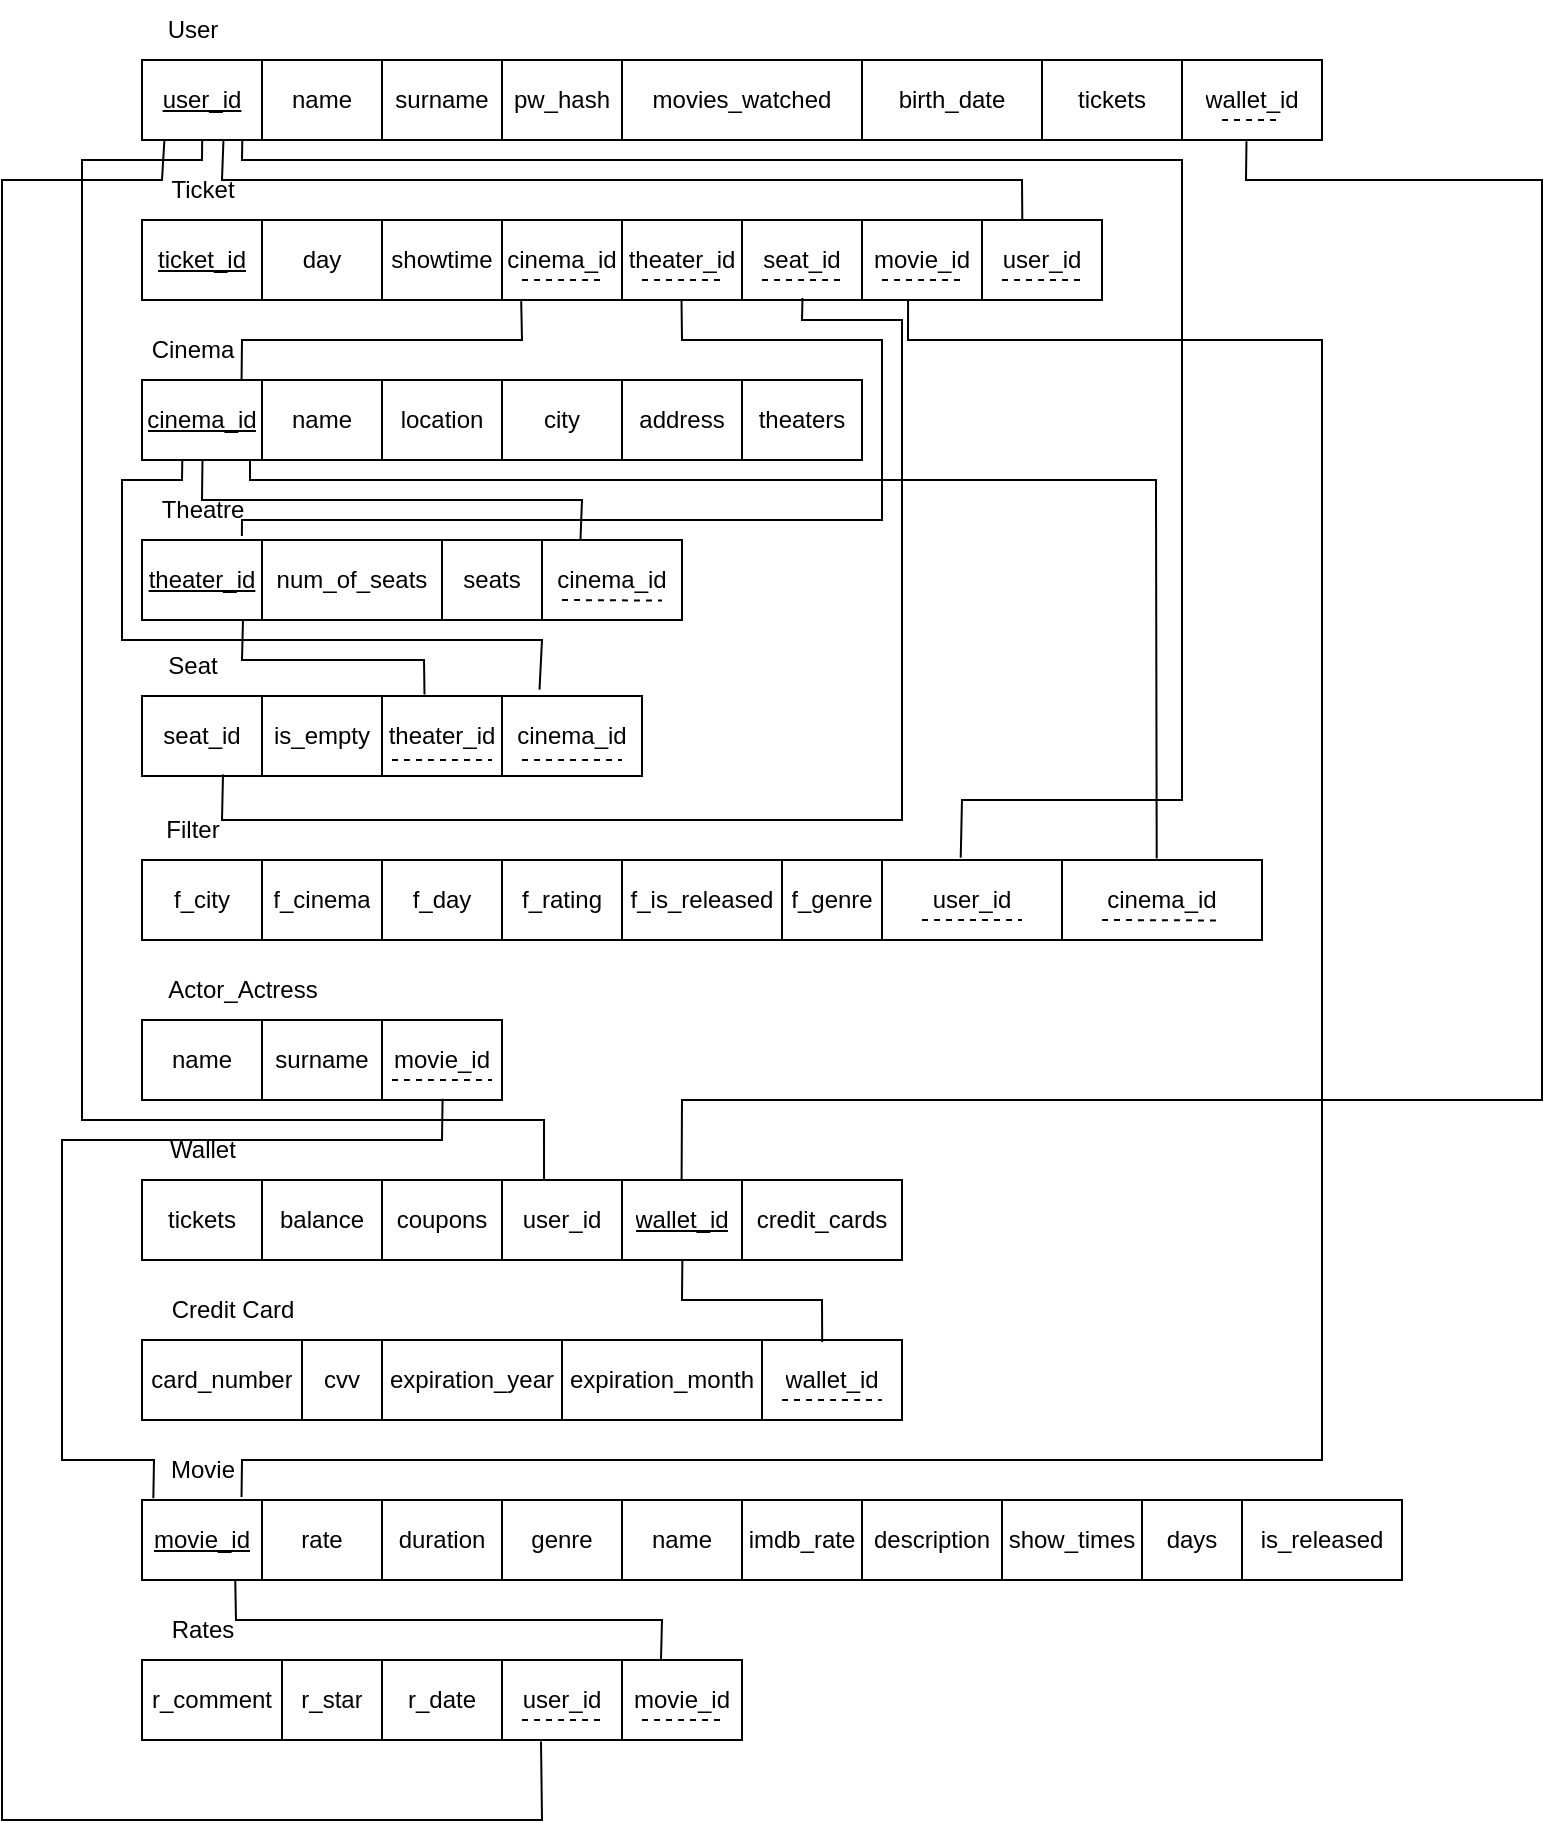 <mxfile version="24.5.1" type="device">
  <diagram id="6U7p5b831gvrruODpkpN" name="Page-1">
    <mxGraphModel dx="395" dy="712" grid="1" gridSize="10" guides="1" tooltips="1" connect="1" arrows="1" fold="1" page="0" pageScale="1" pageWidth="850" pageHeight="1100" math="0" shadow="0">
      <root>
        <mxCell id="0" />
        <mxCell id="1" parent="0" />
        <mxCell id="O5yxbaJrEStq2CBvZx3k-222" value="" style="shape=table;startSize=0;container=1;collapsible=0;childLayout=tableLayout;" parent="1" vertex="1">
          <mxGeometry x="960" y="80" width="590" height="40" as="geometry" />
        </mxCell>
        <mxCell id="O5yxbaJrEStq2CBvZx3k-223" value="" style="shape=tableRow;horizontal=0;startSize=0;swimlaneHead=0;swimlaneBody=0;strokeColor=inherit;top=0;left=0;bottom=0;right=0;collapsible=0;dropTarget=0;fillColor=none;points=[[0,0.5],[1,0.5]];portConstraint=eastwest;" parent="O5yxbaJrEStq2CBvZx3k-222" vertex="1">
          <mxGeometry width="590" height="40" as="geometry" />
        </mxCell>
        <mxCell id="O5yxbaJrEStq2CBvZx3k-224" value="&lt;u&gt;user_id&lt;/u&gt;" style="shape=partialRectangle;html=1;whiteSpace=wrap;connectable=0;strokeColor=inherit;overflow=hidden;fillColor=none;top=0;left=0;bottom=0;right=0;pointerEvents=1;" parent="O5yxbaJrEStq2CBvZx3k-223" vertex="1">
          <mxGeometry width="60" height="40" as="geometry">
            <mxRectangle width="60" height="40" as="alternateBounds" />
          </mxGeometry>
        </mxCell>
        <mxCell id="O5yxbaJrEStq2CBvZx3k-225" value="name" style="shape=partialRectangle;html=1;whiteSpace=wrap;connectable=0;strokeColor=inherit;overflow=hidden;fillColor=none;top=0;left=0;bottom=0;right=0;pointerEvents=1;" parent="O5yxbaJrEStq2CBvZx3k-223" vertex="1">
          <mxGeometry x="60" width="60" height="40" as="geometry">
            <mxRectangle width="60" height="40" as="alternateBounds" />
          </mxGeometry>
        </mxCell>
        <mxCell id="O5yxbaJrEStq2CBvZx3k-226" value="surname" style="shape=partialRectangle;html=1;whiteSpace=wrap;connectable=0;strokeColor=inherit;overflow=hidden;fillColor=none;top=0;left=0;bottom=0;right=0;pointerEvents=1;" parent="O5yxbaJrEStq2CBvZx3k-223" vertex="1">
          <mxGeometry x="120" width="60" height="40" as="geometry">
            <mxRectangle width="60" height="40" as="alternateBounds" />
          </mxGeometry>
        </mxCell>
        <mxCell id="O5yxbaJrEStq2CBvZx3k-227" value="pw_hash" style="shape=partialRectangle;html=1;whiteSpace=wrap;connectable=0;strokeColor=inherit;overflow=hidden;fillColor=none;top=0;left=0;bottom=0;right=0;pointerEvents=1;" parent="O5yxbaJrEStq2CBvZx3k-223" vertex="1">
          <mxGeometry x="180" width="60" height="40" as="geometry">
            <mxRectangle width="60" height="40" as="alternateBounds" />
          </mxGeometry>
        </mxCell>
        <mxCell id="O5yxbaJrEStq2CBvZx3k-228" value="movies_watched" style="shape=partialRectangle;html=1;whiteSpace=wrap;connectable=0;strokeColor=inherit;overflow=hidden;fillColor=none;top=0;left=0;bottom=0;right=0;pointerEvents=1;" parent="O5yxbaJrEStq2CBvZx3k-223" vertex="1">
          <mxGeometry x="240" width="120" height="40" as="geometry">
            <mxRectangle width="120" height="40" as="alternateBounds" />
          </mxGeometry>
        </mxCell>
        <mxCell id="O5yxbaJrEStq2CBvZx3k-229" value="birth_date" style="shape=partialRectangle;html=1;whiteSpace=wrap;connectable=0;strokeColor=inherit;overflow=hidden;fillColor=none;top=0;left=0;bottom=0;right=0;pointerEvents=1;" parent="O5yxbaJrEStq2CBvZx3k-223" vertex="1">
          <mxGeometry x="360" width="90" height="40" as="geometry">
            <mxRectangle width="90" height="40" as="alternateBounds" />
          </mxGeometry>
        </mxCell>
        <mxCell id="O5yxbaJrEStq2CBvZx3k-230" value="tickets" style="shape=partialRectangle;html=1;whiteSpace=wrap;connectable=0;strokeColor=inherit;overflow=hidden;fillColor=none;top=0;left=0;bottom=0;right=0;pointerEvents=1;" parent="O5yxbaJrEStq2CBvZx3k-223" vertex="1">
          <mxGeometry x="450" width="70" height="40" as="geometry">
            <mxRectangle width="70" height="40" as="alternateBounds" />
          </mxGeometry>
        </mxCell>
        <mxCell id="O5yxbaJrEStq2CBvZx3k-334" value="wallet_id" style="shape=partialRectangle;html=1;whiteSpace=wrap;connectable=0;strokeColor=inherit;overflow=hidden;fillColor=none;top=0;left=0;bottom=0;right=0;pointerEvents=1;" parent="O5yxbaJrEStq2CBvZx3k-223" vertex="1">
          <mxGeometry x="520" width="70" height="40" as="geometry">
            <mxRectangle width="70" height="40" as="alternateBounds" />
          </mxGeometry>
        </mxCell>
        <mxCell id="O5yxbaJrEStq2CBvZx3k-233" value="User" style="text;html=1;align=center;verticalAlign=middle;resizable=0;points=[];autosize=1;strokeColor=none;fillColor=none;" parent="1" vertex="1">
          <mxGeometry x="960" y="50" width="50" height="30" as="geometry" />
        </mxCell>
        <mxCell id="O5yxbaJrEStq2CBvZx3k-234" value="" style="shape=table;startSize=0;container=1;collapsible=0;childLayout=tableLayout;" parent="1" vertex="1">
          <mxGeometry x="960" y="160" width="480" height="40" as="geometry" />
        </mxCell>
        <mxCell id="O5yxbaJrEStq2CBvZx3k-235" value="" style="shape=tableRow;horizontal=0;startSize=0;swimlaneHead=0;swimlaneBody=0;strokeColor=inherit;top=0;left=0;bottom=0;right=0;collapsible=0;dropTarget=0;fillColor=none;points=[[0,0.5],[1,0.5]];portConstraint=eastwest;" parent="O5yxbaJrEStq2CBvZx3k-234" vertex="1">
          <mxGeometry width="480" height="40" as="geometry" />
        </mxCell>
        <mxCell id="O5yxbaJrEStq2CBvZx3k-236" value="&lt;u&gt;ticket_id&lt;/u&gt;" style="shape=partialRectangle;html=1;whiteSpace=wrap;connectable=0;strokeColor=inherit;overflow=hidden;fillColor=none;top=0;left=0;bottom=0;right=0;pointerEvents=1;" parent="O5yxbaJrEStq2CBvZx3k-235" vertex="1">
          <mxGeometry width="60" height="40" as="geometry">
            <mxRectangle width="60" height="40" as="alternateBounds" />
          </mxGeometry>
        </mxCell>
        <mxCell id="O5yxbaJrEStq2CBvZx3k-237" value="day" style="shape=partialRectangle;html=1;whiteSpace=wrap;connectable=0;strokeColor=inherit;overflow=hidden;fillColor=none;top=0;left=0;bottom=0;right=0;pointerEvents=1;" parent="O5yxbaJrEStq2CBvZx3k-235" vertex="1">
          <mxGeometry x="60" width="60" height="40" as="geometry">
            <mxRectangle width="60" height="40" as="alternateBounds" />
          </mxGeometry>
        </mxCell>
        <mxCell id="O5yxbaJrEStq2CBvZx3k-238" value="showtime" style="shape=partialRectangle;html=1;whiteSpace=wrap;connectable=0;strokeColor=inherit;overflow=hidden;fillColor=none;top=0;left=0;bottom=0;right=0;pointerEvents=1;" parent="O5yxbaJrEStq2CBvZx3k-235" vertex="1">
          <mxGeometry x="120" width="60" height="40" as="geometry">
            <mxRectangle width="60" height="40" as="alternateBounds" />
          </mxGeometry>
        </mxCell>
        <mxCell id="O5yxbaJrEStq2CBvZx3k-239" value="cinema_id" style="shape=partialRectangle;html=1;whiteSpace=wrap;connectable=0;strokeColor=inherit;overflow=hidden;fillColor=none;top=0;left=0;bottom=0;right=0;pointerEvents=1;" parent="O5yxbaJrEStq2CBvZx3k-235" vertex="1">
          <mxGeometry x="180" width="60" height="40" as="geometry">
            <mxRectangle width="60" height="40" as="alternateBounds" />
          </mxGeometry>
        </mxCell>
        <mxCell id="O5yxbaJrEStq2CBvZx3k-243" value="theater_id" style="shape=partialRectangle;html=1;whiteSpace=wrap;connectable=0;strokeColor=inherit;overflow=hidden;fillColor=none;top=0;left=0;bottom=0;right=0;pointerEvents=1;" parent="O5yxbaJrEStq2CBvZx3k-235" vertex="1">
          <mxGeometry x="240" width="60" height="40" as="geometry">
            <mxRectangle width="60" height="40" as="alternateBounds" />
          </mxGeometry>
        </mxCell>
        <mxCell id="O5yxbaJrEStq2CBvZx3k-240" value="seat_id" style="shape=partialRectangle;html=1;whiteSpace=wrap;connectable=0;strokeColor=inherit;overflow=hidden;fillColor=none;top=0;left=0;bottom=0;right=0;pointerEvents=1;" parent="O5yxbaJrEStq2CBvZx3k-235" vertex="1">
          <mxGeometry x="300" width="60" height="40" as="geometry">
            <mxRectangle width="60" height="40" as="alternateBounds" />
          </mxGeometry>
        </mxCell>
        <mxCell id="O5yxbaJrEStq2CBvZx3k-241" value="movie_id" style="shape=partialRectangle;html=1;whiteSpace=wrap;connectable=0;strokeColor=inherit;overflow=hidden;fillColor=none;top=0;left=0;bottom=0;right=0;pointerEvents=1;" parent="O5yxbaJrEStq2CBvZx3k-235" vertex="1">
          <mxGeometry x="360" width="60" height="40" as="geometry">
            <mxRectangle width="60" height="40" as="alternateBounds" />
          </mxGeometry>
        </mxCell>
        <mxCell id="O5yxbaJrEStq2CBvZx3k-361" value="user_id" style="shape=partialRectangle;html=1;whiteSpace=wrap;connectable=0;strokeColor=inherit;overflow=hidden;fillColor=none;top=0;left=0;bottom=0;right=0;pointerEvents=1;" parent="O5yxbaJrEStq2CBvZx3k-235" vertex="1">
          <mxGeometry x="420" width="60" height="40" as="geometry">
            <mxRectangle width="60" height="40" as="alternateBounds" />
          </mxGeometry>
        </mxCell>
        <mxCell id="O5yxbaJrEStq2CBvZx3k-242" value="Ticket" style="text;html=1;align=center;verticalAlign=middle;resizable=0;points=[];autosize=1;strokeColor=none;fillColor=none;" parent="1" vertex="1">
          <mxGeometry x="960" y="130" width="60" height="30" as="geometry" />
        </mxCell>
        <mxCell id="O5yxbaJrEStq2CBvZx3k-244" value="" style="shape=table;startSize=0;container=1;collapsible=0;childLayout=tableLayout;" parent="1" vertex="1">
          <mxGeometry x="960" y="240" width="360" height="40" as="geometry" />
        </mxCell>
        <mxCell id="O5yxbaJrEStq2CBvZx3k-245" value="" style="shape=tableRow;horizontal=0;startSize=0;swimlaneHead=0;swimlaneBody=0;strokeColor=inherit;top=0;left=0;bottom=0;right=0;collapsible=0;dropTarget=0;fillColor=none;points=[[0,0.5],[1,0.5]];portConstraint=eastwest;" parent="O5yxbaJrEStq2CBvZx3k-244" vertex="1">
          <mxGeometry width="360" height="40" as="geometry" />
        </mxCell>
        <mxCell id="O5yxbaJrEStq2CBvZx3k-246" value="&lt;u&gt;cinema_id&lt;/u&gt;" style="shape=partialRectangle;html=1;whiteSpace=wrap;connectable=0;strokeColor=inherit;overflow=hidden;fillColor=none;top=0;left=0;bottom=0;right=0;pointerEvents=1;" parent="O5yxbaJrEStq2CBvZx3k-245" vertex="1">
          <mxGeometry width="60" height="40" as="geometry">
            <mxRectangle width="60" height="40" as="alternateBounds" />
          </mxGeometry>
        </mxCell>
        <mxCell id="O5yxbaJrEStq2CBvZx3k-247" value="name" style="shape=partialRectangle;html=1;whiteSpace=wrap;connectable=0;strokeColor=inherit;overflow=hidden;fillColor=none;top=0;left=0;bottom=0;right=0;pointerEvents=1;" parent="O5yxbaJrEStq2CBvZx3k-245" vertex="1">
          <mxGeometry x="60" width="60" height="40" as="geometry">
            <mxRectangle width="60" height="40" as="alternateBounds" />
          </mxGeometry>
        </mxCell>
        <mxCell id="O5yxbaJrEStq2CBvZx3k-248" value="location" style="shape=partialRectangle;html=1;whiteSpace=wrap;connectable=0;strokeColor=inherit;overflow=hidden;fillColor=none;top=0;left=0;bottom=0;right=0;pointerEvents=1;" parent="O5yxbaJrEStq2CBvZx3k-245" vertex="1">
          <mxGeometry x="120" width="60" height="40" as="geometry">
            <mxRectangle width="60" height="40" as="alternateBounds" />
          </mxGeometry>
        </mxCell>
        <mxCell id="O5yxbaJrEStq2CBvZx3k-249" value="city" style="shape=partialRectangle;html=1;whiteSpace=wrap;connectable=0;strokeColor=inherit;overflow=hidden;fillColor=none;top=0;left=0;bottom=0;right=0;pointerEvents=1;" parent="O5yxbaJrEStq2CBvZx3k-245" vertex="1">
          <mxGeometry x="180" width="60" height="40" as="geometry">
            <mxRectangle width="60" height="40" as="alternateBounds" />
          </mxGeometry>
        </mxCell>
        <mxCell id="O5yxbaJrEStq2CBvZx3k-250" value="address" style="shape=partialRectangle;html=1;whiteSpace=wrap;connectable=0;strokeColor=inherit;overflow=hidden;fillColor=none;top=0;left=0;bottom=0;right=0;pointerEvents=1;" parent="O5yxbaJrEStq2CBvZx3k-245" vertex="1">
          <mxGeometry x="240" width="60" height="40" as="geometry">
            <mxRectangle width="60" height="40" as="alternateBounds" />
          </mxGeometry>
        </mxCell>
        <mxCell id="O5yxbaJrEStq2CBvZx3k-251" value="theaters" style="shape=partialRectangle;html=1;whiteSpace=wrap;connectable=0;strokeColor=inherit;overflow=hidden;fillColor=none;top=0;left=0;bottom=0;right=0;pointerEvents=1;" parent="O5yxbaJrEStq2CBvZx3k-245" vertex="1">
          <mxGeometry x="300" width="60" height="40" as="geometry">
            <mxRectangle width="60" height="40" as="alternateBounds" />
          </mxGeometry>
        </mxCell>
        <mxCell id="O5yxbaJrEStq2CBvZx3k-252" value="Cinema" style="text;html=1;align=center;verticalAlign=middle;resizable=0;points=[];autosize=1;strokeColor=none;fillColor=none;" parent="1" vertex="1">
          <mxGeometry x="955" y="210" width="60" height="30" as="geometry" />
        </mxCell>
        <mxCell id="O5yxbaJrEStq2CBvZx3k-253" value="Theatre" style="text;html=1;align=center;verticalAlign=middle;resizable=0;points=[];autosize=1;strokeColor=none;fillColor=none;" parent="1" vertex="1">
          <mxGeometry x="960" y="290" width="60" height="30" as="geometry" />
        </mxCell>
        <mxCell id="O5yxbaJrEStq2CBvZx3k-254" value="" style="shape=table;startSize=0;container=1;collapsible=0;childLayout=tableLayout;" parent="1" vertex="1">
          <mxGeometry x="960" y="320" width="270" height="40" as="geometry" />
        </mxCell>
        <mxCell id="O5yxbaJrEStq2CBvZx3k-255" value="" style="shape=tableRow;horizontal=0;startSize=0;swimlaneHead=0;swimlaneBody=0;strokeColor=inherit;top=0;left=0;bottom=0;right=0;collapsible=0;dropTarget=0;fillColor=none;points=[[0,0.5],[1,0.5]];portConstraint=eastwest;" parent="O5yxbaJrEStq2CBvZx3k-254" vertex="1">
          <mxGeometry width="270" height="40" as="geometry" />
        </mxCell>
        <mxCell id="O5yxbaJrEStq2CBvZx3k-256" value="&lt;u&gt;theater_id&lt;/u&gt;" style="shape=partialRectangle;html=1;whiteSpace=wrap;connectable=0;strokeColor=inherit;overflow=hidden;fillColor=none;top=0;left=0;bottom=0;right=0;pointerEvents=1;" parent="O5yxbaJrEStq2CBvZx3k-255" vertex="1">
          <mxGeometry width="60" height="40" as="geometry">
            <mxRectangle width="60" height="40" as="alternateBounds" />
          </mxGeometry>
        </mxCell>
        <mxCell id="O5yxbaJrEStq2CBvZx3k-257" value="num_of_seats" style="shape=partialRectangle;html=1;whiteSpace=wrap;connectable=0;strokeColor=inherit;overflow=hidden;fillColor=none;top=0;left=0;bottom=0;right=0;pointerEvents=1;" parent="O5yxbaJrEStq2CBvZx3k-255" vertex="1">
          <mxGeometry x="60" width="90" height="40" as="geometry">
            <mxRectangle width="90" height="40" as="alternateBounds" />
          </mxGeometry>
        </mxCell>
        <mxCell id="O5yxbaJrEStq2CBvZx3k-258" value="seats" style="shape=partialRectangle;html=1;whiteSpace=wrap;connectable=0;strokeColor=inherit;overflow=hidden;fillColor=none;top=0;left=0;bottom=0;right=0;pointerEvents=1;" parent="O5yxbaJrEStq2CBvZx3k-255" vertex="1">
          <mxGeometry x="150" width="50" height="40" as="geometry">
            <mxRectangle width="50" height="40" as="alternateBounds" />
          </mxGeometry>
        </mxCell>
        <mxCell id="O5yxbaJrEStq2CBvZx3k-259" value="cinema_id" style="shape=partialRectangle;html=1;whiteSpace=wrap;connectable=0;strokeColor=inherit;overflow=hidden;fillColor=none;top=0;left=0;bottom=0;right=0;pointerEvents=1;" parent="O5yxbaJrEStq2CBvZx3k-255" vertex="1">
          <mxGeometry x="200" width="70" height="40" as="geometry">
            <mxRectangle width="70" height="40" as="alternateBounds" />
          </mxGeometry>
        </mxCell>
        <mxCell id="O5yxbaJrEStq2CBvZx3k-260" value="Seat" style="text;html=1;align=center;verticalAlign=middle;resizable=0;points=[];autosize=1;strokeColor=none;fillColor=none;" parent="1" vertex="1">
          <mxGeometry x="960" y="368" width="50" height="30" as="geometry" />
        </mxCell>
        <mxCell id="O5yxbaJrEStq2CBvZx3k-261" value="" style="shape=table;startSize=0;container=1;collapsible=0;childLayout=tableLayout;" parent="1" vertex="1">
          <mxGeometry x="960" y="398" width="250" height="40" as="geometry" />
        </mxCell>
        <mxCell id="O5yxbaJrEStq2CBvZx3k-262" value="" style="shape=tableRow;horizontal=0;startSize=0;swimlaneHead=0;swimlaneBody=0;strokeColor=inherit;top=0;left=0;bottom=0;right=0;collapsible=0;dropTarget=0;fillColor=none;points=[[0,0.5],[1,0.5]];portConstraint=eastwest;" parent="O5yxbaJrEStq2CBvZx3k-261" vertex="1">
          <mxGeometry width="250" height="40" as="geometry" />
        </mxCell>
        <mxCell id="O5yxbaJrEStq2CBvZx3k-263" value="seat_id" style="shape=partialRectangle;html=1;whiteSpace=wrap;connectable=0;strokeColor=inherit;overflow=hidden;fillColor=none;top=0;left=0;bottom=0;right=0;pointerEvents=1;" parent="O5yxbaJrEStq2CBvZx3k-262" vertex="1">
          <mxGeometry width="60" height="40" as="geometry">
            <mxRectangle width="60" height="40" as="alternateBounds" />
          </mxGeometry>
        </mxCell>
        <mxCell id="O5yxbaJrEStq2CBvZx3k-264" value="is_empty" style="shape=partialRectangle;html=1;whiteSpace=wrap;connectable=0;strokeColor=inherit;overflow=hidden;fillColor=none;top=0;left=0;bottom=0;right=0;pointerEvents=1;" parent="O5yxbaJrEStq2CBvZx3k-262" vertex="1">
          <mxGeometry x="60" width="60" height="40" as="geometry">
            <mxRectangle width="60" height="40" as="alternateBounds" />
          </mxGeometry>
        </mxCell>
        <mxCell id="O5yxbaJrEStq2CBvZx3k-355" value="theater_id" style="shape=partialRectangle;html=1;whiteSpace=wrap;connectable=0;strokeColor=inherit;overflow=hidden;fillColor=none;top=0;left=0;bottom=0;right=0;pointerEvents=1;" parent="O5yxbaJrEStq2CBvZx3k-262" vertex="1">
          <mxGeometry x="120" width="60" height="40" as="geometry">
            <mxRectangle width="60" height="40" as="alternateBounds" />
          </mxGeometry>
        </mxCell>
        <mxCell id="koNiK_NTz06NFWScvjMT-1" value="cinema_id" style="shape=partialRectangle;html=1;whiteSpace=wrap;connectable=0;strokeColor=inherit;overflow=hidden;fillColor=none;top=0;left=0;bottom=0;right=0;pointerEvents=1;" vertex="1" parent="O5yxbaJrEStq2CBvZx3k-262">
          <mxGeometry x="180" width="70" height="40" as="geometry">
            <mxRectangle width="70" height="40" as="alternateBounds" />
          </mxGeometry>
        </mxCell>
        <mxCell id="O5yxbaJrEStq2CBvZx3k-265" value="" style="shape=table;startSize=0;container=1;collapsible=0;childLayout=tableLayout;" parent="1" vertex="1">
          <mxGeometry x="960" y="480" width="560.0" height="40" as="geometry" />
        </mxCell>
        <mxCell id="O5yxbaJrEStq2CBvZx3k-266" value="" style="shape=tableRow;horizontal=0;startSize=0;swimlaneHead=0;swimlaneBody=0;strokeColor=inherit;top=0;left=0;bottom=0;right=0;collapsible=0;dropTarget=0;fillColor=none;points=[[0,0.5],[1,0.5]];portConstraint=eastwest;" parent="O5yxbaJrEStq2CBvZx3k-265" vertex="1">
          <mxGeometry width="560.0" height="40" as="geometry" />
        </mxCell>
        <mxCell id="O5yxbaJrEStq2CBvZx3k-267" value="f_city" style="shape=partialRectangle;html=1;whiteSpace=wrap;connectable=0;strokeColor=inherit;overflow=hidden;fillColor=none;top=0;left=0;bottom=0;right=0;pointerEvents=1;" parent="O5yxbaJrEStq2CBvZx3k-266" vertex="1">
          <mxGeometry width="60" height="40" as="geometry">
            <mxRectangle width="60" height="40" as="alternateBounds" />
          </mxGeometry>
        </mxCell>
        <mxCell id="O5yxbaJrEStq2CBvZx3k-366" value="f_cinema" style="shape=partialRectangle;html=1;whiteSpace=wrap;connectable=0;strokeColor=inherit;overflow=hidden;fillColor=none;top=0;left=0;bottom=0;right=0;pointerEvents=1;" parent="O5yxbaJrEStq2CBvZx3k-266" vertex="1">
          <mxGeometry x="60" width="60" height="40" as="geometry">
            <mxRectangle width="60" height="40" as="alternateBounds" />
          </mxGeometry>
        </mxCell>
        <mxCell id="O5yxbaJrEStq2CBvZx3k-367" value="f_day" style="shape=partialRectangle;html=1;whiteSpace=wrap;connectable=0;strokeColor=inherit;overflow=hidden;fillColor=none;top=0;left=0;bottom=0;right=0;pointerEvents=1;" parent="O5yxbaJrEStq2CBvZx3k-266" vertex="1">
          <mxGeometry x="120" width="60" height="40" as="geometry">
            <mxRectangle width="60" height="40" as="alternateBounds" />
          </mxGeometry>
        </mxCell>
        <mxCell id="O5yxbaJrEStq2CBvZx3k-368" value="f_rating" style="shape=partialRectangle;html=1;whiteSpace=wrap;connectable=0;strokeColor=inherit;overflow=hidden;fillColor=none;top=0;left=0;bottom=0;right=0;pointerEvents=1;" parent="O5yxbaJrEStq2CBvZx3k-266" vertex="1">
          <mxGeometry x="180" width="60" height="40" as="geometry">
            <mxRectangle width="60" height="40" as="alternateBounds" />
          </mxGeometry>
        </mxCell>
        <mxCell id="O5yxbaJrEStq2CBvZx3k-369" value="f_is_released" style="shape=partialRectangle;html=1;whiteSpace=wrap;connectable=0;strokeColor=inherit;overflow=hidden;fillColor=none;top=0;left=0;bottom=0;right=0;pointerEvents=1;" parent="O5yxbaJrEStq2CBvZx3k-266" vertex="1">
          <mxGeometry x="240" width="80" height="40" as="geometry">
            <mxRectangle width="80" height="40" as="alternateBounds" />
          </mxGeometry>
        </mxCell>
        <mxCell id="O5yxbaJrEStq2CBvZx3k-370" value="f_genre" style="shape=partialRectangle;html=1;whiteSpace=wrap;connectable=0;strokeColor=inherit;overflow=hidden;fillColor=none;top=0;left=0;bottom=0;right=0;pointerEvents=1;" parent="O5yxbaJrEStq2CBvZx3k-266" vertex="1">
          <mxGeometry x="320" width="50" height="40" as="geometry">
            <mxRectangle width="50" height="40" as="alternateBounds" />
          </mxGeometry>
        </mxCell>
        <mxCell id="O5yxbaJrEStq2CBvZx3k-373" value="user_id" style="shape=partialRectangle;html=1;whiteSpace=wrap;connectable=0;strokeColor=inherit;overflow=hidden;fillColor=none;top=0;left=0;bottom=0;right=0;pointerEvents=1;" parent="O5yxbaJrEStq2CBvZx3k-266" vertex="1">
          <mxGeometry x="370" width="90" height="40" as="geometry">
            <mxRectangle width="90" height="40" as="alternateBounds" />
          </mxGeometry>
        </mxCell>
        <mxCell id="O5yxbaJrEStq2CBvZx3k-374" value="cinema_id" style="shape=partialRectangle;html=1;whiteSpace=wrap;connectable=0;strokeColor=inherit;overflow=hidden;fillColor=none;top=0;left=0;bottom=0;right=0;pointerEvents=1;" parent="O5yxbaJrEStq2CBvZx3k-266" vertex="1">
          <mxGeometry x="460" width="100" height="40" as="geometry">
            <mxRectangle width="100" height="40" as="alternateBounds" />
          </mxGeometry>
        </mxCell>
        <mxCell id="O5yxbaJrEStq2CBvZx3k-277" value="Filter" style="text;html=1;align=center;verticalAlign=middle;resizable=0;points=[];autosize=1;strokeColor=none;fillColor=none;" parent="1" vertex="1">
          <mxGeometry x="960" y="450" width="50" height="30" as="geometry" />
        </mxCell>
        <mxCell id="O5yxbaJrEStq2CBvZx3k-278" value="Actor_Actress" style="text;html=1;align=center;verticalAlign=middle;resizable=0;points=[];autosize=1;strokeColor=none;fillColor=none;" parent="1" vertex="1">
          <mxGeometry x="960" y="530" width="100" height="30" as="geometry" />
        </mxCell>
        <mxCell id="O5yxbaJrEStq2CBvZx3k-279" value="" style="shape=table;startSize=0;container=1;collapsible=0;childLayout=tableLayout;" parent="1" vertex="1">
          <mxGeometry x="960" y="560" width="180" height="40" as="geometry" />
        </mxCell>
        <mxCell id="O5yxbaJrEStq2CBvZx3k-280" value="" style="shape=tableRow;horizontal=0;startSize=0;swimlaneHead=0;swimlaneBody=0;strokeColor=inherit;top=0;left=0;bottom=0;right=0;collapsible=0;dropTarget=0;fillColor=none;points=[[0,0.5],[1,0.5]];portConstraint=eastwest;" parent="O5yxbaJrEStq2CBvZx3k-279" vertex="1">
          <mxGeometry width="180" height="40" as="geometry" />
        </mxCell>
        <mxCell id="O5yxbaJrEStq2CBvZx3k-281" value="name" style="shape=partialRectangle;html=1;whiteSpace=wrap;connectable=0;strokeColor=inherit;overflow=hidden;fillColor=none;top=0;left=0;bottom=0;right=0;pointerEvents=1;" parent="O5yxbaJrEStq2CBvZx3k-280" vertex="1">
          <mxGeometry width="60" height="40" as="geometry">
            <mxRectangle width="60" height="40" as="alternateBounds" />
          </mxGeometry>
        </mxCell>
        <mxCell id="O5yxbaJrEStq2CBvZx3k-282" value="surname" style="shape=partialRectangle;html=1;whiteSpace=wrap;connectable=0;strokeColor=inherit;overflow=hidden;fillColor=none;top=0;left=0;bottom=0;right=0;pointerEvents=1;" parent="O5yxbaJrEStq2CBvZx3k-280" vertex="1">
          <mxGeometry x="60" width="60" height="40" as="geometry">
            <mxRectangle width="60" height="40" as="alternateBounds" />
          </mxGeometry>
        </mxCell>
        <mxCell id="O5yxbaJrEStq2CBvZx3k-283" value="movie_id" style="shape=partialRectangle;html=1;whiteSpace=wrap;connectable=0;strokeColor=inherit;overflow=hidden;fillColor=none;top=0;left=0;bottom=0;right=0;pointerEvents=1;" parent="O5yxbaJrEStq2CBvZx3k-280" vertex="1">
          <mxGeometry x="120" width="60" height="40" as="geometry">
            <mxRectangle width="60" height="40" as="alternateBounds" />
          </mxGeometry>
        </mxCell>
        <mxCell id="O5yxbaJrEStq2CBvZx3k-287" value="Wallet" style="text;html=1;align=center;verticalAlign=middle;resizable=0;points=[];autosize=1;strokeColor=none;fillColor=none;" parent="1" vertex="1">
          <mxGeometry x="960" y="610" width="60" height="30" as="geometry" />
        </mxCell>
        <mxCell id="O5yxbaJrEStq2CBvZx3k-288" value="" style="shape=table;startSize=0;container=1;collapsible=0;childLayout=tableLayout;" parent="1" vertex="1">
          <mxGeometry x="960" y="640" width="380" height="40" as="geometry" />
        </mxCell>
        <mxCell id="O5yxbaJrEStq2CBvZx3k-289" value="" style="shape=tableRow;horizontal=0;startSize=0;swimlaneHead=0;swimlaneBody=0;strokeColor=inherit;top=0;left=0;bottom=0;right=0;collapsible=0;dropTarget=0;fillColor=none;points=[[0,0.5],[1,0.5]];portConstraint=eastwest;" parent="O5yxbaJrEStq2CBvZx3k-288" vertex="1">
          <mxGeometry width="380" height="40" as="geometry" />
        </mxCell>
        <mxCell id="O5yxbaJrEStq2CBvZx3k-290" value="tickets" style="shape=partialRectangle;html=1;whiteSpace=wrap;connectable=0;strokeColor=inherit;overflow=hidden;fillColor=none;top=0;left=0;bottom=0;right=0;pointerEvents=1;" parent="O5yxbaJrEStq2CBvZx3k-289" vertex="1">
          <mxGeometry width="60" height="40" as="geometry">
            <mxRectangle width="60" height="40" as="alternateBounds" />
          </mxGeometry>
        </mxCell>
        <mxCell id="O5yxbaJrEStq2CBvZx3k-291" value="balance" style="shape=partialRectangle;html=1;whiteSpace=wrap;connectable=0;strokeColor=inherit;overflow=hidden;fillColor=none;top=0;left=0;bottom=0;right=0;pointerEvents=1;" parent="O5yxbaJrEStq2CBvZx3k-289" vertex="1">
          <mxGeometry x="60" width="60" height="40" as="geometry">
            <mxRectangle width="60" height="40" as="alternateBounds" />
          </mxGeometry>
        </mxCell>
        <mxCell id="O5yxbaJrEStq2CBvZx3k-292" value="coupons" style="shape=partialRectangle;html=1;whiteSpace=wrap;connectable=0;strokeColor=inherit;overflow=hidden;fillColor=none;top=0;left=0;bottom=0;right=0;pointerEvents=1;" parent="O5yxbaJrEStq2CBvZx3k-289" vertex="1">
          <mxGeometry x="120" width="60" height="40" as="geometry">
            <mxRectangle width="60" height="40" as="alternateBounds" />
          </mxGeometry>
        </mxCell>
        <mxCell id="O5yxbaJrEStq2CBvZx3k-293" value="user_id" style="shape=partialRectangle;html=1;whiteSpace=wrap;connectable=0;strokeColor=inherit;overflow=hidden;fillColor=none;top=0;left=0;bottom=0;right=0;pointerEvents=1;" parent="O5yxbaJrEStq2CBvZx3k-289" vertex="1">
          <mxGeometry x="180" width="60" height="40" as="geometry">
            <mxRectangle width="60" height="40" as="alternateBounds" />
          </mxGeometry>
        </mxCell>
        <mxCell id="O5yxbaJrEStq2CBvZx3k-318" value="&lt;u&gt;wallet_id&lt;/u&gt;" style="shape=partialRectangle;html=1;whiteSpace=wrap;connectable=0;strokeColor=inherit;overflow=hidden;fillColor=none;top=0;left=0;bottom=0;right=0;pointerEvents=1;" parent="O5yxbaJrEStq2CBvZx3k-289" vertex="1">
          <mxGeometry x="240" width="60" height="40" as="geometry">
            <mxRectangle width="60" height="40" as="alternateBounds" />
          </mxGeometry>
        </mxCell>
        <mxCell id="O5yxbaJrEStq2CBvZx3k-319" value="credit_cards" style="shape=partialRectangle;html=1;whiteSpace=wrap;connectable=0;strokeColor=inherit;overflow=hidden;fillColor=none;top=0;left=0;bottom=0;right=0;pointerEvents=1;" parent="O5yxbaJrEStq2CBvZx3k-289" vertex="1">
          <mxGeometry x="300" width="80" height="40" as="geometry">
            <mxRectangle width="80" height="40" as="alternateBounds" />
          </mxGeometry>
        </mxCell>
        <mxCell id="O5yxbaJrEStq2CBvZx3k-295" value="Credit Card" style="text;html=1;align=center;verticalAlign=middle;resizable=0;points=[];autosize=1;strokeColor=none;fillColor=none;" parent="1" vertex="1">
          <mxGeometry x="965" y="690" width="80" height="30" as="geometry" />
        </mxCell>
        <mxCell id="O5yxbaJrEStq2CBvZx3k-296" value="" style="shape=table;startSize=0;container=1;collapsible=0;childLayout=tableLayout;" parent="1" vertex="1">
          <mxGeometry x="960" y="720" width="380" height="40" as="geometry" />
        </mxCell>
        <mxCell id="O5yxbaJrEStq2CBvZx3k-297" value="" style="shape=tableRow;horizontal=0;startSize=0;swimlaneHead=0;swimlaneBody=0;strokeColor=inherit;top=0;left=0;bottom=0;right=0;collapsible=0;dropTarget=0;fillColor=none;points=[[0,0.5],[1,0.5]];portConstraint=eastwest;" parent="O5yxbaJrEStq2CBvZx3k-296" vertex="1">
          <mxGeometry width="380" height="40" as="geometry" />
        </mxCell>
        <mxCell id="O5yxbaJrEStq2CBvZx3k-298" value="card_number" style="shape=partialRectangle;html=1;whiteSpace=wrap;connectable=0;strokeColor=inherit;overflow=hidden;fillColor=none;top=0;left=0;bottom=0;right=0;pointerEvents=1;" parent="O5yxbaJrEStq2CBvZx3k-297" vertex="1">
          <mxGeometry width="80" height="40" as="geometry">
            <mxRectangle width="80" height="40" as="alternateBounds" />
          </mxGeometry>
        </mxCell>
        <mxCell id="O5yxbaJrEStq2CBvZx3k-299" value="cvv" style="shape=partialRectangle;html=1;whiteSpace=wrap;connectable=0;strokeColor=inherit;overflow=hidden;fillColor=none;top=0;left=0;bottom=0;right=0;pointerEvents=1;" parent="O5yxbaJrEStq2CBvZx3k-297" vertex="1">
          <mxGeometry x="80" width="40" height="40" as="geometry">
            <mxRectangle width="40" height="40" as="alternateBounds" />
          </mxGeometry>
        </mxCell>
        <mxCell id="O5yxbaJrEStq2CBvZx3k-300" value="expiration_year" style="shape=partialRectangle;html=1;whiteSpace=wrap;connectable=0;strokeColor=inherit;overflow=hidden;fillColor=none;top=0;left=0;bottom=0;right=0;pointerEvents=1;" parent="O5yxbaJrEStq2CBvZx3k-297" vertex="1">
          <mxGeometry x="120" width="90" height="40" as="geometry">
            <mxRectangle width="90" height="40" as="alternateBounds" />
          </mxGeometry>
        </mxCell>
        <mxCell id="O5yxbaJrEStq2CBvZx3k-301" value="expiration_month" style="shape=partialRectangle;html=1;whiteSpace=wrap;connectable=0;strokeColor=inherit;overflow=hidden;fillColor=none;top=0;left=0;bottom=0;right=0;pointerEvents=1;" parent="O5yxbaJrEStq2CBvZx3k-297" vertex="1">
          <mxGeometry x="210" width="100" height="40" as="geometry">
            <mxRectangle width="100" height="40" as="alternateBounds" />
          </mxGeometry>
        </mxCell>
        <mxCell id="O5yxbaJrEStq2CBvZx3k-302" value="wallet_id" style="shape=partialRectangle;html=1;whiteSpace=wrap;connectable=0;strokeColor=inherit;overflow=hidden;fillColor=none;top=0;left=0;bottom=0;right=0;pointerEvents=1;" parent="O5yxbaJrEStq2CBvZx3k-297" vertex="1">
          <mxGeometry x="310" width="70" height="40" as="geometry">
            <mxRectangle width="70" height="40" as="alternateBounds" />
          </mxGeometry>
        </mxCell>
        <mxCell id="O5yxbaJrEStq2CBvZx3k-303" value="Movie" style="text;html=1;align=center;verticalAlign=middle;resizable=0;points=[];autosize=1;strokeColor=none;fillColor=none;" parent="1" vertex="1">
          <mxGeometry x="960" y="770" width="60" height="30" as="geometry" />
        </mxCell>
        <mxCell id="O5yxbaJrEStq2CBvZx3k-304" value="" style="shape=table;startSize=0;container=1;collapsible=0;childLayout=tableLayout;" parent="1" vertex="1">
          <mxGeometry x="960" y="800" width="630" height="40" as="geometry" />
        </mxCell>
        <mxCell id="O5yxbaJrEStq2CBvZx3k-305" value="" style="shape=tableRow;horizontal=0;startSize=0;swimlaneHead=0;swimlaneBody=0;strokeColor=inherit;top=0;left=0;bottom=0;right=0;collapsible=0;dropTarget=0;fillColor=none;points=[[0,0.5],[1,0.5]];portConstraint=eastwest;" parent="O5yxbaJrEStq2CBvZx3k-304" vertex="1">
          <mxGeometry width="630" height="40" as="geometry" />
        </mxCell>
        <mxCell id="O5yxbaJrEStq2CBvZx3k-306" value="&lt;u&gt;movie_id&lt;/u&gt;" style="shape=partialRectangle;html=1;whiteSpace=wrap;connectable=0;strokeColor=inherit;overflow=hidden;fillColor=none;top=0;left=0;bottom=0;right=0;pointerEvents=1;" parent="O5yxbaJrEStq2CBvZx3k-305" vertex="1">
          <mxGeometry width="60" height="40" as="geometry">
            <mxRectangle width="60" height="40" as="alternateBounds" />
          </mxGeometry>
        </mxCell>
        <mxCell id="O5yxbaJrEStq2CBvZx3k-307" value="rate" style="shape=partialRectangle;html=1;whiteSpace=wrap;connectable=0;strokeColor=inherit;overflow=hidden;fillColor=none;top=0;left=0;bottom=0;right=0;pointerEvents=1;" parent="O5yxbaJrEStq2CBvZx3k-305" vertex="1">
          <mxGeometry x="60" width="60" height="40" as="geometry">
            <mxRectangle width="60" height="40" as="alternateBounds" />
          </mxGeometry>
        </mxCell>
        <mxCell id="O5yxbaJrEStq2CBvZx3k-308" value="duration" style="shape=partialRectangle;html=1;whiteSpace=wrap;connectable=0;strokeColor=inherit;overflow=hidden;fillColor=none;top=0;left=0;bottom=0;right=0;pointerEvents=1;" parent="O5yxbaJrEStq2CBvZx3k-305" vertex="1">
          <mxGeometry x="120" width="60" height="40" as="geometry">
            <mxRectangle width="60" height="40" as="alternateBounds" />
          </mxGeometry>
        </mxCell>
        <mxCell id="O5yxbaJrEStq2CBvZx3k-309" value="genre" style="shape=partialRectangle;html=1;whiteSpace=wrap;connectable=0;strokeColor=inherit;overflow=hidden;fillColor=none;top=0;left=0;bottom=0;right=0;pointerEvents=1;" parent="O5yxbaJrEStq2CBvZx3k-305" vertex="1">
          <mxGeometry x="180" width="60" height="40" as="geometry">
            <mxRectangle width="60" height="40" as="alternateBounds" />
          </mxGeometry>
        </mxCell>
        <mxCell id="O5yxbaJrEStq2CBvZx3k-310" value="name" style="shape=partialRectangle;html=1;whiteSpace=wrap;connectable=0;strokeColor=inherit;overflow=hidden;fillColor=none;top=0;left=0;bottom=0;right=0;pointerEvents=1;" parent="O5yxbaJrEStq2CBvZx3k-305" vertex="1">
          <mxGeometry x="240" width="60" height="40" as="geometry">
            <mxRectangle width="60" height="40" as="alternateBounds" />
          </mxGeometry>
        </mxCell>
        <mxCell id="O5yxbaJrEStq2CBvZx3k-311" value="imdb_rate" style="shape=partialRectangle;html=1;whiteSpace=wrap;connectable=0;strokeColor=inherit;overflow=hidden;fillColor=none;top=0;left=0;bottom=0;right=0;pointerEvents=1;" parent="O5yxbaJrEStq2CBvZx3k-305" vertex="1">
          <mxGeometry x="300" width="60" height="40" as="geometry">
            <mxRectangle width="60" height="40" as="alternateBounds" />
          </mxGeometry>
        </mxCell>
        <mxCell id="O5yxbaJrEStq2CBvZx3k-312" value="description" style="shape=partialRectangle;html=1;whiteSpace=wrap;connectable=0;strokeColor=inherit;overflow=hidden;fillColor=none;top=0;left=0;bottom=0;right=0;pointerEvents=1;" parent="O5yxbaJrEStq2CBvZx3k-305" vertex="1">
          <mxGeometry x="360" width="70" height="40" as="geometry">
            <mxRectangle width="70" height="40" as="alternateBounds" />
          </mxGeometry>
        </mxCell>
        <mxCell id="O5yxbaJrEStq2CBvZx3k-314" value="show_times" style="shape=partialRectangle;html=1;whiteSpace=wrap;connectable=0;strokeColor=inherit;overflow=hidden;fillColor=none;top=0;left=0;bottom=0;right=0;pointerEvents=1;" parent="O5yxbaJrEStq2CBvZx3k-305" vertex="1">
          <mxGeometry x="430" width="70" height="40" as="geometry">
            <mxRectangle width="70" height="40" as="alternateBounds" />
          </mxGeometry>
        </mxCell>
        <mxCell id="O5yxbaJrEStq2CBvZx3k-315" value="days" style="shape=partialRectangle;html=1;whiteSpace=wrap;connectable=0;strokeColor=inherit;overflow=hidden;fillColor=none;top=0;left=0;bottom=0;right=0;pointerEvents=1;" parent="O5yxbaJrEStq2CBvZx3k-305" vertex="1">
          <mxGeometry x="500" width="50" height="40" as="geometry">
            <mxRectangle width="50" height="40" as="alternateBounds" />
          </mxGeometry>
        </mxCell>
        <mxCell id="O5yxbaJrEStq2CBvZx3k-338" value="is_released" style="shape=partialRectangle;html=1;whiteSpace=wrap;connectable=0;strokeColor=inherit;overflow=hidden;fillColor=none;top=0;left=0;bottom=0;right=0;pointerEvents=1;" parent="O5yxbaJrEStq2CBvZx3k-305" vertex="1">
          <mxGeometry x="550" width="80" height="40" as="geometry">
            <mxRectangle width="80" height="40" as="alternateBounds" />
          </mxGeometry>
        </mxCell>
        <mxCell id="O5yxbaJrEStq2CBvZx3k-333" value="" style="endArrow=none;html=1;rounded=0;exitX=0.529;exitY=-0.008;exitDx=0;exitDy=0;exitPerimeter=0;entryX=0.051;entryY=1;entryDx=0;entryDy=0;entryPerimeter=0;" parent="1" source="O5yxbaJrEStq2CBvZx3k-289" target="O5yxbaJrEStq2CBvZx3k-223" edge="1">
          <mxGeometry relative="1" as="geometry">
            <mxPoint x="1200" y="610" as="sourcePoint" />
            <mxPoint x="1360" y="610" as="targetPoint" />
            <Array as="points">
              <mxPoint x="1161" y="610" />
              <mxPoint x="930" y="610" />
              <mxPoint x="930" y="130" />
              <mxPoint x="990" y="130" />
            </Array>
          </mxGeometry>
        </mxCell>
        <mxCell id="O5yxbaJrEStq2CBvZx3k-336" value="" style="endArrow=none;html=1;rounded=0;exitX=0.936;exitY=1.016;exitDx=0;exitDy=0;exitPerimeter=0;entryX=0.71;entryY=-0.001;entryDx=0;entryDy=0;entryPerimeter=0;" parent="1" source="O5yxbaJrEStq2CBvZx3k-223" target="O5yxbaJrEStq2CBvZx3k-289" edge="1">
          <mxGeometry relative="1" as="geometry">
            <mxPoint x="1530" y="220" as="sourcePoint" />
            <mxPoint x="1690" y="220" as="targetPoint" />
            <Array as="points">
              <mxPoint x="1512" y="140" />
              <mxPoint x="1660" y="140" />
              <mxPoint x="1660" y="380" />
              <mxPoint x="1660" y="600" />
              <mxPoint x="1230" y="600" />
            </Array>
          </mxGeometry>
        </mxCell>
        <mxCell id="O5yxbaJrEStq2CBvZx3k-337" value="" style="endArrow=none;html=1;rounded=0;exitX=0.711;exitY=1.001;exitDx=0;exitDy=0;exitPerimeter=0;entryX=0.895;entryY=0.025;entryDx=0;entryDy=0;entryPerimeter=0;" parent="1" source="O5yxbaJrEStq2CBvZx3k-289" target="O5yxbaJrEStq2CBvZx3k-297" edge="1">
          <mxGeometry relative="1" as="geometry">
            <mxPoint x="1290" y="700" as="sourcePoint" />
            <mxPoint x="1450" y="700" as="targetPoint" />
            <Array as="points">
              <mxPoint x="1230" y="700" />
              <mxPoint x="1300" y="700" />
            </Array>
          </mxGeometry>
        </mxCell>
        <mxCell id="O5yxbaJrEStq2CBvZx3k-339" value="" style="endArrow=none;html=1;rounded=0;exitX=0.835;exitY=0.984;exitDx=0;exitDy=0;exitPerimeter=0;entryX=0.009;entryY=-0.022;entryDx=0;entryDy=0;entryPerimeter=0;" parent="1" source="O5yxbaJrEStq2CBvZx3k-280" target="O5yxbaJrEStq2CBvZx3k-305" edge="1">
          <mxGeometry relative="1" as="geometry">
            <mxPoint x="1090" y="490" as="sourcePoint" />
            <mxPoint x="1250" y="490" as="targetPoint" />
            <Array as="points">
              <mxPoint x="1110" y="620" />
              <mxPoint x="920" y="620" />
              <mxPoint x="920" y="780" />
              <mxPoint x="966" y="780" />
            </Array>
          </mxGeometry>
        </mxCell>
        <mxCell id="O5yxbaJrEStq2CBvZx3k-341" value="" style="shape=table;startSize=0;container=1;collapsible=0;childLayout=tableLayout;" parent="1" vertex="1">
          <mxGeometry x="960" y="880" width="300" height="40" as="geometry" />
        </mxCell>
        <mxCell id="O5yxbaJrEStq2CBvZx3k-342" value="" style="shape=tableRow;horizontal=0;startSize=0;swimlaneHead=0;swimlaneBody=0;strokeColor=inherit;top=0;left=0;bottom=0;right=0;collapsible=0;dropTarget=0;fillColor=none;points=[[0,0.5],[1,0.5]];portConstraint=eastwest;" parent="O5yxbaJrEStq2CBvZx3k-341" vertex="1">
          <mxGeometry width="300" height="40" as="geometry" />
        </mxCell>
        <mxCell id="O5yxbaJrEStq2CBvZx3k-343" value="r_comment" style="shape=partialRectangle;html=1;whiteSpace=wrap;connectable=0;strokeColor=inherit;overflow=hidden;fillColor=none;top=0;left=0;bottom=0;right=0;pointerEvents=1;" parent="O5yxbaJrEStq2CBvZx3k-342" vertex="1">
          <mxGeometry width="70" height="40" as="geometry">
            <mxRectangle width="70" height="40" as="alternateBounds" />
          </mxGeometry>
        </mxCell>
        <mxCell id="O5yxbaJrEStq2CBvZx3k-344" value="r_star" style="shape=partialRectangle;html=1;whiteSpace=wrap;connectable=0;strokeColor=inherit;overflow=hidden;fillColor=none;top=0;left=0;bottom=0;right=0;pointerEvents=1;" parent="O5yxbaJrEStq2CBvZx3k-342" vertex="1">
          <mxGeometry x="70" width="50" height="40" as="geometry">
            <mxRectangle width="50" height="40" as="alternateBounds" />
          </mxGeometry>
        </mxCell>
        <mxCell id="O5yxbaJrEStq2CBvZx3k-345" value="r_date" style="shape=partialRectangle;html=1;whiteSpace=wrap;connectable=0;strokeColor=inherit;overflow=hidden;fillColor=none;top=0;left=0;bottom=0;right=0;pointerEvents=1;" parent="O5yxbaJrEStq2CBvZx3k-342" vertex="1">
          <mxGeometry x="120" width="60" height="40" as="geometry">
            <mxRectangle width="60" height="40" as="alternateBounds" />
          </mxGeometry>
        </mxCell>
        <mxCell id="O5yxbaJrEStq2CBvZx3k-346" value="user_id" style="shape=partialRectangle;html=1;whiteSpace=wrap;connectable=0;strokeColor=inherit;overflow=hidden;fillColor=none;top=0;left=0;bottom=0;right=0;pointerEvents=1;" parent="O5yxbaJrEStq2CBvZx3k-342" vertex="1">
          <mxGeometry x="180" width="60" height="40" as="geometry">
            <mxRectangle width="60" height="40" as="alternateBounds" />
          </mxGeometry>
        </mxCell>
        <mxCell id="O5yxbaJrEStq2CBvZx3k-347" value="movie_id" style="shape=partialRectangle;html=1;whiteSpace=wrap;connectable=0;strokeColor=inherit;overflow=hidden;fillColor=none;top=0;left=0;bottom=0;right=0;pointerEvents=1;" parent="O5yxbaJrEStq2CBvZx3k-342" vertex="1">
          <mxGeometry x="240" width="60" height="40" as="geometry">
            <mxRectangle width="60" height="40" as="alternateBounds" />
          </mxGeometry>
        </mxCell>
        <mxCell id="O5yxbaJrEStq2CBvZx3k-349" value="Rates" style="text;html=1;align=center;verticalAlign=middle;resizable=0;points=[];autosize=1;strokeColor=none;fillColor=none;" parent="1" vertex="1">
          <mxGeometry x="965" y="850" width="50" height="30" as="geometry" />
        </mxCell>
        <mxCell id="O5yxbaJrEStq2CBvZx3k-351" value="" style="endArrow=none;html=1;rounded=0;exitX=0.074;exitY=1.003;exitDx=0;exitDy=0;exitPerimeter=0;entryX=0.865;entryY=-0.009;entryDx=0;entryDy=0;entryPerimeter=0;" parent="1" source="O5yxbaJrEStq2CBvZx3k-305" target="O5yxbaJrEStq2CBvZx3k-342" edge="1">
          <mxGeometry relative="1" as="geometry">
            <mxPoint x="1080" y="860" as="sourcePoint" />
            <mxPoint x="1240" y="860" as="targetPoint" />
            <Array as="points">
              <mxPoint x="1007" y="860" />
              <mxPoint x="1220" y="860" />
            </Array>
          </mxGeometry>
        </mxCell>
        <mxCell id="O5yxbaJrEStq2CBvZx3k-352" value="" style="endArrow=none;html=1;rounded=0;entryX=0.665;entryY=1.018;entryDx=0;entryDy=0;entryPerimeter=0;exitX=0.019;exitY=0.996;exitDx=0;exitDy=0;exitPerimeter=0;" parent="1" source="O5yxbaJrEStq2CBvZx3k-223" target="O5yxbaJrEStq2CBvZx3k-342" edge="1">
          <mxGeometry relative="1" as="geometry">
            <mxPoint x="1040" y="870" as="sourcePoint" />
            <mxPoint x="1200" y="870" as="targetPoint" />
            <Array as="points">
              <mxPoint x="970" y="140" />
              <mxPoint x="890" y="140" />
              <mxPoint x="890" y="490" />
              <mxPoint x="890" y="960" />
              <mxPoint x="1160" y="960" />
            </Array>
          </mxGeometry>
        </mxCell>
        <mxCell id="O5yxbaJrEStq2CBvZx3k-354" value="" style="endArrow=none;html=1;rounded=0;entryX=0.812;entryY=-0.003;entryDx=0;entryDy=0;entryPerimeter=0;exitX=0.084;exitY=1.002;exitDx=0;exitDy=0;exitPerimeter=0;" parent="1" source="O5yxbaJrEStq2CBvZx3k-245" target="O5yxbaJrEStq2CBvZx3k-254" edge="1">
          <mxGeometry relative="1" as="geometry">
            <mxPoint x="1010" y="280" as="sourcePoint" />
            <mxPoint x="1200" y="300" as="targetPoint" />
            <Array as="points">
              <mxPoint x="990" y="300" />
              <mxPoint x="1180" y="300" />
            </Array>
          </mxGeometry>
        </mxCell>
        <mxCell id="O5yxbaJrEStq2CBvZx3k-356" value="" style="endArrow=none;html=1;rounded=0;exitX=0.187;exitY=1.01;exitDx=0;exitDy=0;exitPerimeter=0;entryX=0.565;entryY=-0.02;entryDx=0;entryDy=0;entryPerimeter=0;" parent="1" source="O5yxbaJrEStq2CBvZx3k-255" target="O5yxbaJrEStq2CBvZx3k-262" edge="1">
          <mxGeometry relative="1" as="geometry">
            <mxPoint x="1030" y="370" as="sourcePoint" />
            <mxPoint x="1190" y="370" as="targetPoint" />
            <Array as="points">
              <mxPoint x="1010" y="380" />
              <mxPoint x="1101" y="380" />
            </Array>
          </mxGeometry>
        </mxCell>
        <mxCell id="O5yxbaJrEStq2CBvZx3k-362" value="" style="endArrow=none;html=1;rounded=0;exitX=0.069;exitY=1.012;exitDx=0;exitDy=0;exitPerimeter=0;entryX=0.917;entryY=0;entryDx=0;entryDy=0;entryPerimeter=0;" parent="1" source="O5yxbaJrEStq2CBvZx3k-223" target="O5yxbaJrEStq2CBvZx3k-235" edge="1">
          <mxGeometry relative="1" as="geometry">
            <mxPoint x="1020" y="140" as="sourcePoint" />
            <mxPoint x="1180" y="140" as="targetPoint" />
            <Array as="points">
              <mxPoint x="1000" y="140" />
              <mxPoint x="1400" y="140" />
            </Array>
          </mxGeometry>
        </mxCell>
        <mxCell id="O5yxbaJrEStq2CBvZx3k-363" value="" style="endArrow=none;html=1;rounded=0;exitX=0.798;exitY=1;exitDx=0;exitDy=0;exitPerimeter=0;entryX=0.079;entryY=-0.037;entryDx=0;entryDy=0;entryPerimeter=0;" parent="1" source="O5yxbaJrEStq2CBvZx3k-235" target="O5yxbaJrEStq2CBvZx3k-305" edge="1">
          <mxGeometry relative="1" as="geometry">
            <mxPoint x="1400" y="320" as="sourcePoint" />
            <mxPoint x="1560" y="320" as="targetPoint" />
            <Array as="points">
              <mxPoint x="1343" y="220" />
              <mxPoint x="1550" y="220" />
              <mxPoint x="1550" y="780" />
              <mxPoint x="1010" y="780" />
            </Array>
          </mxGeometry>
        </mxCell>
        <mxCell id="O5yxbaJrEStq2CBvZx3k-364" value="" style="endArrow=none;html=1;rounded=0;exitX=0.562;exitY=1;exitDx=0;exitDy=0;exitPerimeter=0;entryX=0.185;entryY=-0.05;entryDx=0;entryDy=0;entryPerimeter=0;" parent="1" source="O5yxbaJrEStq2CBvZx3k-235" target="O5yxbaJrEStq2CBvZx3k-255" edge="1">
          <mxGeometry relative="1" as="geometry">
            <mxPoint x="1250" y="230" as="sourcePoint" />
            <mxPoint x="1410" y="230" as="targetPoint" />
            <Array as="points">
              <mxPoint x="1230" y="220" />
              <mxPoint x="1330" y="220" />
              <mxPoint x="1330" y="310" />
              <mxPoint x="1010" y="310" />
            </Array>
          </mxGeometry>
        </mxCell>
        <mxCell id="O5yxbaJrEStq2CBvZx3k-365" value="" style="endArrow=none;html=1;rounded=0;exitX=0.162;exitY=0.98;exitDx=0;exitDy=0;exitPerimeter=0;entryX=0.688;entryY=0.974;entryDx=0;entryDy=0;entryPerimeter=0;" parent="1" source="O5yxbaJrEStq2CBvZx3k-262" target="O5yxbaJrEStq2CBvZx3k-235" edge="1">
          <mxGeometry relative="1" as="geometry">
            <mxPoint x="1220" y="410" as="sourcePoint" />
            <mxPoint x="1380" y="410" as="targetPoint" />
            <Array as="points">
              <mxPoint x="1000" y="460" />
              <mxPoint x="1340" y="460" />
              <mxPoint x="1340" y="210" />
              <mxPoint x="1290" y="210" />
            </Array>
          </mxGeometry>
        </mxCell>
        <mxCell id="O5yxbaJrEStq2CBvZx3k-375" value="" style="endArrow=none;html=1;rounded=0;exitX=0.731;exitY=-0.029;exitDx=0;exitDy=0;exitPerimeter=0;entryX=0.085;entryY=0.999;entryDx=0;entryDy=0;entryPerimeter=0;" parent="1" source="O5yxbaJrEStq2CBvZx3k-266" target="O5yxbaJrEStq2CBvZx3k-223" edge="1">
          <mxGeometry relative="1" as="geometry">
            <mxPoint x="1380" y="420" as="sourcePoint" />
            <mxPoint x="1540" y="420" as="targetPoint" />
            <Array as="points">
              <mxPoint x="1370" y="450" />
              <mxPoint x="1480" y="450" />
              <mxPoint x="1480" y="130" />
              <mxPoint x="1010" y="130" />
            </Array>
          </mxGeometry>
        </mxCell>
        <mxCell id="O5yxbaJrEStq2CBvZx3k-376" value="" style="endArrow=none;html=1;rounded=0;exitX=0.906;exitY=-0.018;exitDx=0;exitDy=0;exitPerimeter=0;entryX=0.15;entryY=0.987;entryDx=0;entryDy=0;entryPerimeter=0;" parent="1" source="O5yxbaJrEStq2CBvZx3k-266" target="O5yxbaJrEStq2CBvZx3k-245" edge="1">
          <mxGeometry relative="1" as="geometry">
            <mxPoint x="1390" y="360" as="sourcePoint" />
            <mxPoint x="1550" y="360" as="targetPoint" />
            <Array as="points">
              <mxPoint x="1467" y="300" />
              <mxPoint x="1467" y="290" />
              <mxPoint x="1014" y="290" />
            </Array>
          </mxGeometry>
        </mxCell>
        <mxCell id="O5yxbaJrEStq2CBvZx3k-378" value="" style="endArrow=none;dashed=1;html=1;rounded=0;" parent="1" edge="1">
          <mxGeometry width="50" height="50" relative="1" as="geometry">
            <mxPoint x="1500" y="110" as="sourcePoint" />
            <mxPoint x="1530" y="110" as="targetPoint" />
          </mxGeometry>
        </mxCell>
        <mxCell id="O5yxbaJrEStq2CBvZx3k-379" value="" style="endArrow=none;dashed=1;html=1;rounded=0;" parent="1" edge="1">
          <mxGeometry width="50" height="50" relative="1" as="geometry">
            <mxPoint x="1390" y="190" as="sourcePoint" />
            <mxPoint x="1430" y="190" as="targetPoint" />
          </mxGeometry>
        </mxCell>
        <mxCell id="O5yxbaJrEStq2CBvZx3k-380" value="" style="endArrow=none;dashed=1;html=1;rounded=0;" parent="1" edge="1">
          <mxGeometry width="50" height="50" relative="1" as="geometry">
            <mxPoint x="1330" y="190" as="sourcePoint" />
            <mxPoint x="1370" y="190" as="targetPoint" />
          </mxGeometry>
        </mxCell>
        <mxCell id="O5yxbaJrEStq2CBvZx3k-381" value="" style="endArrow=none;dashed=1;html=1;rounded=0;" parent="1" edge="1">
          <mxGeometry width="50" height="50" relative="1" as="geometry">
            <mxPoint x="1270" y="190" as="sourcePoint" />
            <mxPoint x="1310" y="190" as="targetPoint" />
          </mxGeometry>
        </mxCell>
        <mxCell id="O5yxbaJrEStq2CBvZx3k-382" value="" style="endArrow=none;dashed=1;html=1;rounded=0;" parent="1" edge="1">
          <mxGeometry width="50" height="50" relative="1" as="geometry">
            <mxPoint x="1210" y="190" as="sourcePoint" />
            <mxPoint x="1250" y="190" as="targetPoint" />
          </mxGeometry>
        </mxCell>
        <mxCell id="O5yxbaJrEStq2CBvZx3k-383" value="" style="endArrow=none;dashed=1;html=1;rounded=0;" parent="1" edge="1">
          <mxGeometry width="50" height="50" relative="1" as="geometry">
            <mxPoint x="1150" y="190" as="sourcePoint" />
            <mxPoint x="1190" y="190" as="targetPoint" />
          </mxGeometry>
        </mxCell>
        <mxCell id="O5yxbaJrEStq2CBvZx3k-384" value="" style="endArrow=none;html=1;rounded=0;exitX=0.913;exitY=0.995;exitDx=0;exitDy=0;exitPerimeter=0;entryX=0.395;entryY=1.014;entryDx=0;entryDy=0;entryPerimeter=0;" parent="1" source="O5yxbaJrEStq2CBvZx3k-252" target="O5yxbaJrEStq2CBvZx3k-235" edge="1">
          <mxGeometry relative="1" as="geometry">
            <mxPoint x="1040" y="220" as="sourcePoint" />
            <mxPoint x="1200" y="220" as="targetPoint" />
            <Array as="points">
              <mxPoint x="1010" y="220" />
              <mxPoint x="1150" y="220" />
            </Array>
          </mxGeometry>
        </mxCell>
        <mxCell id="O5yxbaJrEStq2CBvZx3k-385" value="" style="endArrow=none;dashed=1;html=1;rounded=0;" parent="1" edge="1">
          <mxGeometry width="50" height="50" relative="1" as="geometry">
            <mxPoint x="1170" y="350.0" as="sourcePoint" />
            <mxPoint x="1220" y="350.29" as="targetPoint" />
          </mxGeometry>
        </mxCell>
        <mxCell id="O5yxbaJrEStq2CBvZx3k-386" value="" style="endArrow=none;dashed=1;html=1;rounded=0;" parent="1" edge="1">
          <mxGeometry width="50" height="50" relative="1" as="geometry">
            <mxPoint x="1085" y="430" as="sourcePoint" />
            <mxPoint x="1135" y="430" as="targetPoint" />
          </mxGeometry>
        </mxCell>
        <mxCell id="O5yxbaJrEStq2CBvZx3k-387" value="" style="endArrow=none;dashed=1;html=1;rounded=0;" parent="1" edge="1">
          <mxGeometry width="50" height="50" relative="1" as="geometry">
            <mxPoint x="1350" y="510" as="sourcePoint" />
            <mxPoint x="1400" y="510" as="targetPoint" />
          </mxGeometry>
        </mxCell>
        <mxCell id="O5yxbaJrEStq2CBvZx3k-388" value="" style="endArrow=none;dashed=1;html=1;rounded=0;" parent="1" edge="1">
          <mxGeometry width="50" height="50" relative="1" as="geometry">
            <mxPoint x="1440" y="510" as="sourcePoint" />
            <mxPoint x="1500" y="510.24" as="targetPoint" />
          </mxGeometry>
        </mxCell>
        <mxCell id="O5yxbaJrEStq2CBvZx3k-389" value="" style="endArrow=none;dashed=1;html=1;rounded=0;" parent="1" edge="1">
          <mxGeometry width="50" height="50" relative="1" as="geometry">
            <mxPoint x="1085" y="590" as="sourcePoint" />
            <mxPoint x="1135" y="590" as="targetPoint" />
          </mxGeometry>
        </mxCell>
        <mxCell id="O5yxbaJrEStq2CBvZx3k-390" value="" style="endArrow=none;dashed=1;html=1;rounded=0;" parent="1" edge="1">
          <mxGeometry width="50" height="50" relative="1" as="geometry">
            <mxPoint x="1280" y="750" as="sourcePoint" />
            <mxPoint x="1330" y="750" as="targetPoint" />
          </mxGeometry>
        </mxCell>
        <mxCell id="O5yxbaJrEStq2CBvZx3k-391" value="" style="endArrow=none;dashed=1;html=1;rounded=0;" parent="1" edge="1">
          <mxGeometry width="50" height="50" relative="1" as="geometry">
            <mxPoint x="1210" y="910" as="sourcePoint" />
            <mxPoint x="1250" y="910" as="targetPoint" />
          </mxGeometry>
        </mxCell>
        <mxCell id="O5yxbaJrEStq2CBvZx3k-392" value="" style="endArrow=none;dashed=1;html=1;rounded=0;" parent="1" edge="1">
          <mxGeometry width="50" height="50" relative="1" as="geometry">
            <mxPoint x="1150" y="910" as="sourcePoint" />
            <mxPoint x="1190" y="910" as="targetPoint" />
          </mxGeometry>
        </mxCell>
        <mxCell id="koNiK_NTz06NFWScvjMT-2" value="" style="endArrow=none;dashed=1;html=1;rounded=0;" edge="1" parent="1">
          <mxGeometry width="50" height="50" relative="1" as="geometry">
            <mxPoint x="1150" y="430" as="sourcePoint" />
            <mxPoint x="1200" y="430" as="targetPoint" />
          </mxGeometry>
        </mxCell>
        <mxCell id="koNiK_NTz06NFWScvjMT-3" value="" style="endArrow=none;html=1;rounded=0;entryX=0.795;entryY=-0.08;entryDx=0;entryDy=0;entryPerimeter=0;exitX=0.056;exitY=0.992;exitDx=0;exitDy=0;exitPerimeter=0;" edge="1" parent="1" source="O5yxbaJrEStq2CBvZx3k-245" target="O5yxbaJrEStq2CBvZx3k-262">
          <mxGeometry relative="1" as="geometry">
            <mxPoint x="1130" y="370" as="sourcePoint" />
            <mxPoint x="1290" y="370" as="targetPoint" />
            <Array as="points">
              <mxPoint x="980" y="290" />
              <mxPoint x="950" y="290" />
              <mxPoint x="950" y="370" />
              <mxPoint x="1160" y="370" />
            </Array>
          </mxGeometry>
        </mxCell>
      </root>
    </mxGraphModel>
  </diagram>
</mxfile>
